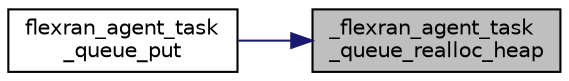 digraph "_flexran_agent_task_queue_realloc_heap"
{
 // LATEX_PDF_SIZE
  edge [fontname="Helvetica",fontsize="10",labelfontname="Helvetica",labelfontsize="10"];
  node [fontname="Helvetica",fontsize="10",shape=record];
  rankdir="RL";
  Node1 [label="_flexran_agent_task\l_queue_realloc_heap",height=0.2,width=0.4,color="black", fillcolor="grey75", style="filled", fontcolor="black",tooltip=" "];
  Node1 -> Node2 [dir="back",color="midnightblue",fontsize="10",style="solid",fontname="Helvetica"];
  Node2 [label="flexran_agent_task\l_queue_put",height=0.2,width=0.4,color="black", fillcolor="white", style="filled",URL="$flexran__agent__task__manager_8h.html#a1b9274737e860709dade3fbf09979114",tooltip=" "];
}
